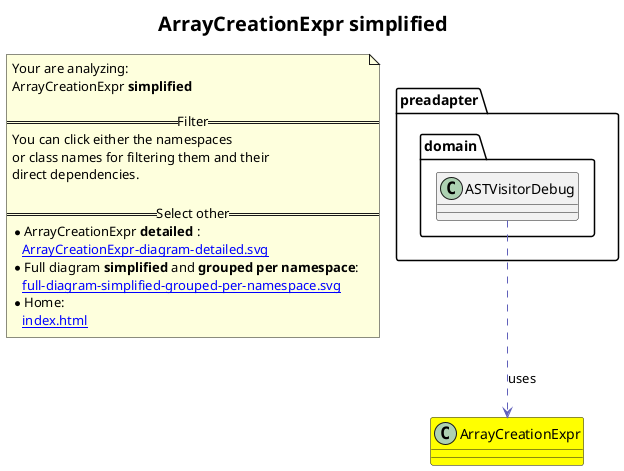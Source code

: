 @startuml
title <size:20>ArrayCreationExpr **simplified** </size>
note "Your are analyzing:\nArrayCreationExpr **simplified** \n\n==Filter==\nYou can click either the namespaces \nor class names for filtering them and their\ndirect dependencies.\n\n==Select other==\n* ArrayCreationExpr **detailed** :\n   [[ArrayCreationExpr-diagram-detailed.svg]]\n* Full diagram **simplified** and **grouped per namespace**:\n   [[full-diagram-simplified-grouped-per-namespace.svg]]\n* Home:\n   [[index.html]]" as FloatingNote
class ArrayCreationExpr [[ArrayCreationExpr-diagram-simplified.svg]] #yellow {
}
  class preadapter.domain.ASTVisitorDebug [[preadapter.domain.ASTVisitorDebug-diagram-simplified.svg]]  {
  }
 ' *************************************** 
 ' *************************************** 
 ' *************************************** 
' Class relations extracted from namespace:
' 
' Class relations extracted from namespace:
' preadapter.domain
preadapter.domain.ASTVisitorDebug .[#6060BB].> ArrayCreationExpr  : uses 
@enduml
